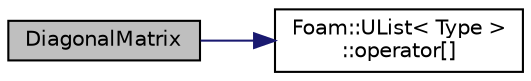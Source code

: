 digraph "DiagonalMatrix"
{
  bgcolor="transparent";
  edge [fontname="Helvetica",fontsize="10",labelfontname="Helvetica",labelfontsize="10"];
  node [fontname="Helvetica",fontsize="10",shape=record];
  rankdir="LR";
  Node1 [label="DiagonalMatrix",height=0.2,width=0.4,color="black", fillcolor="grey75", style="filled", fontcolor="black"];
  Node1 -> Node2 [color="midnightblue",fontsize="10",style="solid",fontname="Helvetica"];
  Node2 [label="Foam::UList\< Type \>\l::operator[]",height=0.2,width=0.4,color="black",URL="$a02735.html#a851e28f7788bbc82f5a4aa9f0efdefe4",tooltip="Return element of UList. "];
}
